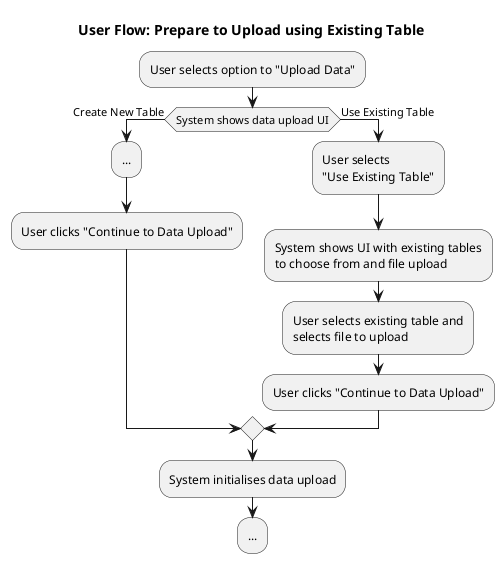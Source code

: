 @startuml user-flow-prepare-to-upload-using-existing-table

title User Flow: Prepare to Upload using Existing Table

:User selects option to "Upload Data";
if (System shows data upload UI) then (Create New Table)
  :...;
  :User clicks "Continue to Data Upload";
else (Use Existing Table)
    :User selects\n"Use Existing Table";
    :System shows UI with existing tables 
    to choose from and file upload;
    :User selects existing table and 
    selects file to upload;
    :User clicks "Continue to Data Upload";
endif 
:System initialises data upload;
:...;

@enduml

